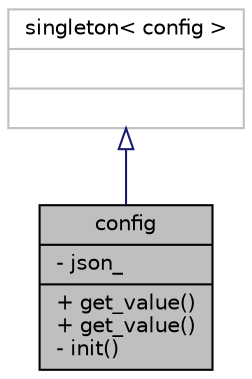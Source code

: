 digraph "config"
{
  edge [fontname="Helvetica",fontsize="10",labelfontname="Helvetica",labelfontsize="10"];
  node [fontname="Helvetica",fontsize="10",shape=record];
  Node2 [label="{config\n|- json_\l|+ get_value()\l+ get_value()\l- init()\l}",height=0.2,width=0.4,color="black", fillcolor="grey75", style="filled", fontcolor="black"];
  Node3 -> Node2 [dir="back",color="midnightblue",fontsize="10",style="solid",arrowtail="onormal",fontname="Helvetica"];
  Node3 [label="{singleton\< config \>\n||}",height=0.2,width=0.4,color="grey75", fillcolor="white", style="filled"];
}
